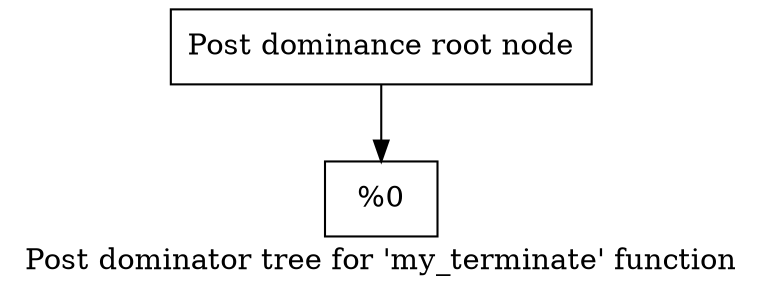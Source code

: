 digraph "Post dominator tree for 'my_terminate' function" {
	label="Post dominator tree for 'my_terminate' function";

	Node0xb5f890 [shape=record,label="{Post dominance root node}"];
	Node0xb5f890 -> Node0xb5f370;
	Node0xb5f370 [shape=record,label="{%0}"];
}
